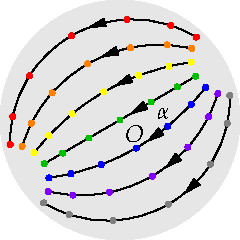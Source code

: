 settings.tex="pdflatex";

texpreamble("\usepackage{amsmath}
\usepackage{amsthm,amssymb}
\usepackage{mathpazo}
\usepackage[svgnames]{xcolor}
");
import graph;

size(120);

path c=unitcircle;

pair P=0.5dir(40);
pair O=(0,0);
fill(c,0.2grey+0.8white);

pair al=0.3*dir(30);


pair f(pair z){return (al-z)/(conj(al)*z-1);}
pair finv(pair z){return (al+z)/(conj(al)*z+1);}

dot("$\alpha$",al,SE);
dot("$O$",O,SE);

void traj(pair b, pen pen){
pair bb=finv(finv(finv(b)));
	guide p=bb;
for(int k=0; k<6; ++k){
	bb=f(bb);
	p=p..bb;
	}
draw(p,Arrow(Relative(0.42)));
pair bb=finv(finv(finv(b)));
	dot(bb,pen);
	for(int k=0; k<6; ++k){
		bb=f(bb);
		dot(bb,pen);
	}
}

traj(0.81*dir(120),red);
traj(0.54*dir(120),orange);
traj(0.27*dir(120),yellow);
traj(O,heavygreen);
traj(-0.27*dir(120),blue);
traj(-0.54*dir(120),purple);
traj(-0.81*dir(120),grey);

